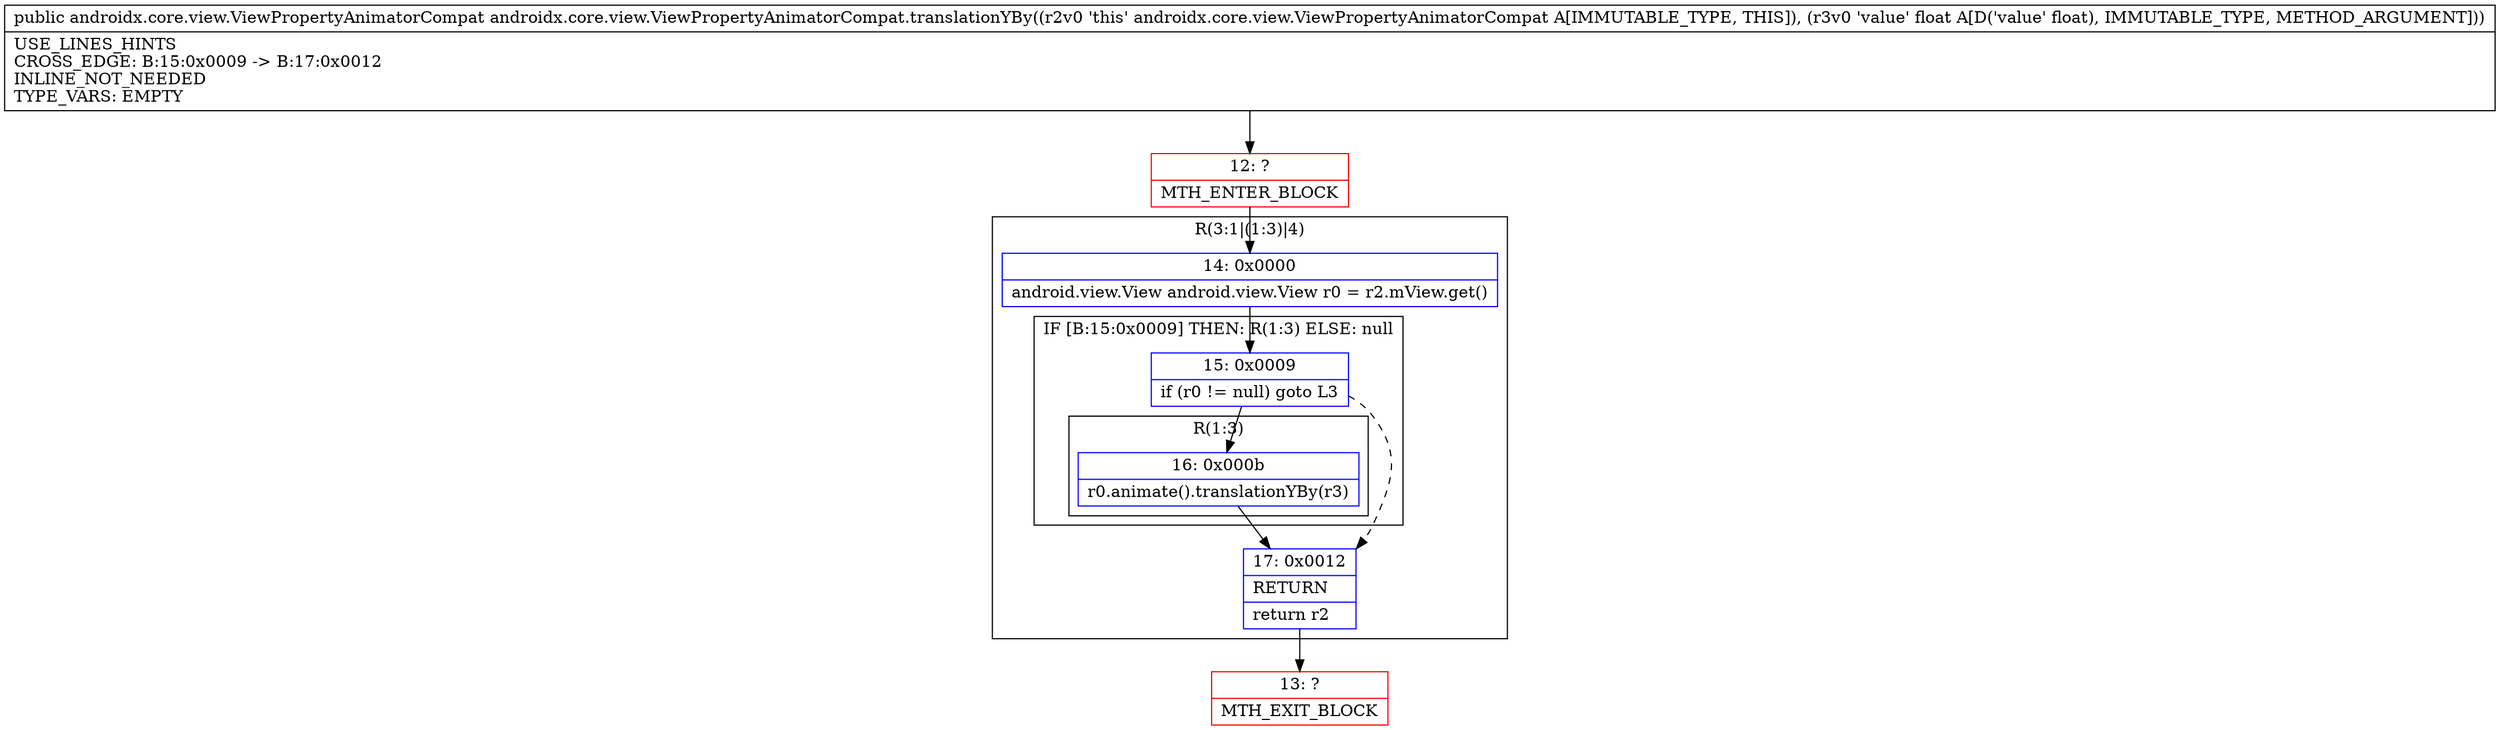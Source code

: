 digraph "CFG forandroidx.core.view.ViewPropertyAnimatorCompat.translationYBy(F)Landroidx\/core\/view\/ViewPropertyAnimatorCompat;" {
subgraph cluster_Region_126796618 {
label = "R(3:1|(1:3)|4)";
node [shape=record,color=blue];
Node_14 [shape=record,label="{14\:\ 0x0000|android.view.View android.view.View r0 = r2.mView.get()\l}"];
subgraph cluster_IfRegion_1770162160 {
label = "IF [B:15:0x0009] THEN: R(1:3) ELSE: null";
node [shape=record,color=blue];
Node_15 [shape=record,label="{15\:\ 0x0009|if (r0 != null) goto L3\l}"];
subgraph cluster_Region_1369681507 {
label = "R(1:3)";
node [shape=record,color=blue];
Node_16 [shape=record,label="{16\:\ 0x000b|r0.animate().translationYBy(r3)\l}"];
}
}
Node_17 [shape=record,label="{17\:\ 0x0012|RETURN\l|return r2\l}"];
}
Node_12 [shape=record,color=red,label="{12\:\ ?|MTH_ENTER_BLOCK\l}"];
Node_13 [shape=record,color=red,label="{13\:\ ?|MTH_EXIT_BLOCK\l}"];
MethodNode[shape=record,label="{public androidx.core.view.ViewPropertyAnimatorCompat androidx.core.view.ViewPropertyAnimatorCompat.translationYBy((r2v0 'this' androidx.core.view.ViewPropertyAnimatorCompat A[IMMUTABLE_TYPE, THIS]), (r3v0 'value' float A[D('value' float), IMMUTABLE_TYPE, METHOD_ARGUMENT]))  | USE_LINES_HINTS\lCROSS_EDGE: B:15:0x0009 \-\> B:17:0x0012\lINLINE_NOT_NEEDED\lTYPE_VARS: EMPTY\l}"];
MethodNode -> Node_12;Node_14 -> Node_15;
Node_15 -> Node_16;
Node_15 -> Node_17[style=dashed];
Node_16 -> Node_17;
Node_17 -> Node_13;
Node_12 -> Node_14;
}

